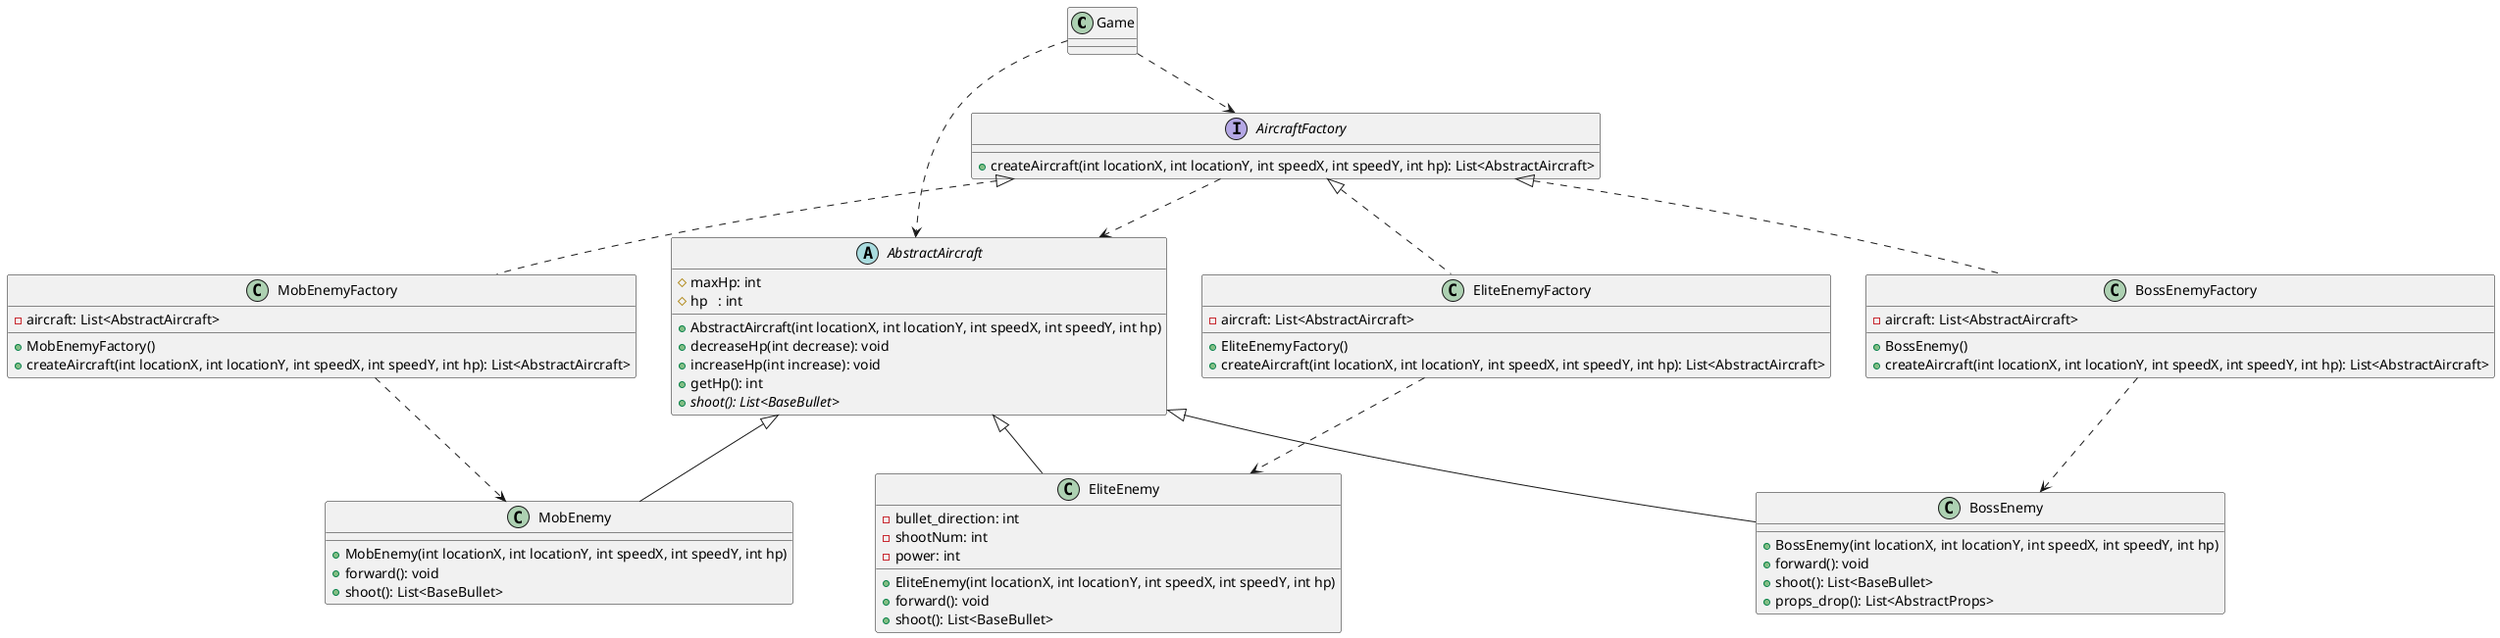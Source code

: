 @startuml
'https://plantuml.com/class-diagram

Game ..> AircraftFactory
Game ..> AbstractAircraft

AircraftFactory ..> AbstractAircraft

AircraftFactory <|.. MobEnemyFactory
AircraftFactory <|.. EliteEnemyFactory
AircraftFactory <|.. BossEnemyFactory

AbstractAircraft <|-- MobEnemy
AbstractAircraft <|-- EliteEnemy
AbstractAircraft <|-- BossEnemy

MobEnemyFactory   ..> MobEnemy
EliteEnemyFactory ..> EliteEnemy
BossEnemyFactory  ..> BossEnemy

class Game {

}

interface AircraftFactory {
    + createAircraft(int locationX, int locationY, int speedX, int speedY, int hp): List<AbstractAircraft>
}

class MobEnemyFactory {
    - aircraft: List<AbstractAircraft>
    + MobEnemyFactory()
    + createAircraft(int locationX, int locationY, int speedX, int speedY, int hp): List<AbstractAircraft>
}

class EliteEnemyFactory {
    - aircraft: List<AbstractAircraft>
    + EliteEnemyFactory()
    + createAircraft(int locationX, int locationY, int speedX, int speedY, int hp): List<AbstractAircraft>
}

class BossEnemyFactory {
    - aircraft: List<AbstractAircraft>
    + BossEnemy()
    + createAircraft(int locationX, int locationY, int speedX, int speedY, int hp): List<AbstractAircraft>
}

abstract class AbstractAircraft {
    # maxHp: int
    # hp   : int

    + AbstractAircraft(int locationX, int locationY, int speedX, int speedY, int hp)
    + decreaseHp(int decrease): void
    + increaseHp(int increase): void
    + getHp(): int
    + {abstract} shoot(): List<BaseBullet>
}

class MobEnemy {

    + MobEnemy(int locationX, int locationY, int speedX, int speedY, int hp)
    + forward(): void
    + shoot(): List<BaseBullet>
}

class EliteEnemy {
    - bullet_direction: int
    - shootNum: int
    - power: int

    + EliteEnemy(int locationX, int locationY, int speedX, int speedY, int hp)
    + forward(): void
    + shoot(): List<BaseBullet>
}

class BossEnemy {

    + BossEnemy(int locationX, int locationY, int speedX, int speedY, int hp)
    + forward(): void
    + shoot(): List<BaseBullet>
    + props_drop(): List<AbstractProps>
}

@enduml
